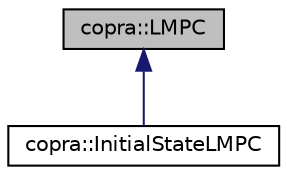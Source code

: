 digraph "copra::LMPC"
{
 // LATEX_PDF_SIZE
  edge [fontname="Helvetica",fontsize="10",labelfontname="Helvetica",labelfontsize="10"];
  node [fontname="Helvetica",fontsize="10",shape=record];
  Node1 [label="copra::LMPC",height=0.2,width=0.4,color="black", fillcolor="grey75", style="filled", fontcolor="black",tooltip="The Linear Model Predictive Controller (LMPC). This class gives all the needed composants for perform..."];
  Node1 -> Node2 [dir="back",color="midnightblue",fontsize="10",style="solid",fontname="Helvetica"];
  Node2 [label="copra::InitialStateLMPC",height=0.2,width=0.4,color="black", fillcolor="white", style="filled",URL="$classcopra_1_1InitialStateLMPC.html",tooltip="LMPC with optimization of initial state. This class gives all the needed composants for performing a ..."];
}
